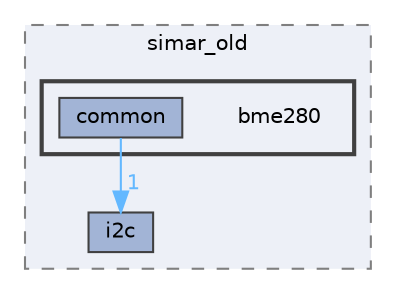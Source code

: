 digraph "C:/Users/eric.abbade/Downloads/simar_old/bme280"
{
 // LATEX_PDF_SIZE
  bgcolor="transparent";
  edge [fontname=Helvetica,fontsize=10,labelfontname=Helvetica,labelfontsize=10];
  node [fontname=Helvetica,fontsize=10,shape=box,height=0.2,width=0.4];
  compound=true
  subgraph clusterdir_738cdd3e0565ed3d7d064b174b413b3e {
    graph [ bgcolor="#edf0f7", pencolor="grey50", label="simar_old", fontname=Helvetica,fontsize=10 style="filled,dashed", URL="dir_738cdd3e0565ed3d7d064b174b413b3e.html",tooltip=""]
  dir_be7d2d43d4f7712eae91d413c356c0ef [label="i2c", fillcolor="#a2b4d6", color="grey25", style="filled", URL="dir_be7d2d43d4f7712eae91d413c356c0ef.html",tooltip=""];
  subgraph clusterdir_f6ef2de8db0139582e876ebdc8cb82c7 {
    graph [ bgcolor="#edf0f7", pencolor="grey25", label="", fontname=Helvetica,fontsize=10 style="filled,bold", URL="dir_f6ef2de8db0139582e876ebdc8cb82c7.html",tooltip=""]
    dir_f6ef2de8db0139582e876ebdc8cb82c7 [shape=plaintext, label="bme280"];
  dir_3f93cc95edc896ccd0f78b707cf59ec9 [label="common", fillcolor="#a2b4d6", color="grey25", style="filled", URL="dir_3f93cc95edc896ccd0f78b707cf59ec9.html",tooltip=""];
  }
  }
  dir_3f93cc95edc896ccd0f78b707cf59ec9->dir_be7d2d43d4f7712eae91d413c356c0ef [headlabel="1", labeldistance=1.5 headhref="dir_000001_000005.html" href="dir_000001_000005.html" color="steelblue1" fontcolor="steelblue1"];
}
